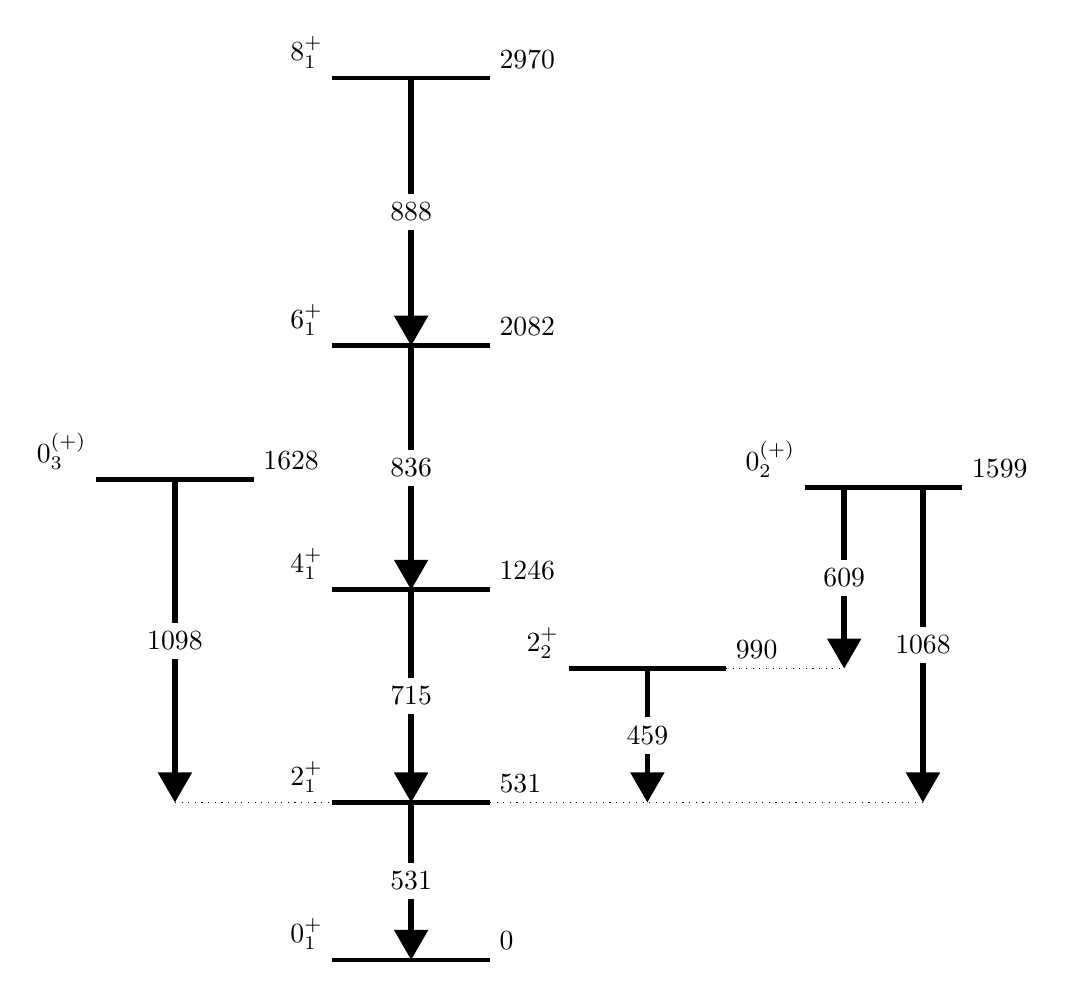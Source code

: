 \begin{tikzpicture}[
    level/.style = { ultra thick, black },
    connect/.style = { dotted, black },
    notice/.style = { draw, rectangle callout, callout relative pointer={#1} },
    label/.style = { text width=2cm }
    ]
    %%% Picture made by normalizing energy to the 2+ state (531) and choosing it to be 
    %%% 2 units of y in height.

    %%%
    %%% Ground state band
    %%%
    % Levels, states, energy
    \foreach \level / \state / \energy in {0/0_1^+/0, 2/2_1^+/531, 4.7/4_1^+/1246, 7.8/6_1^+/2082, 11.2/8_1^+/2970}
      { 
        \draw[level] (0,\level) -- (2,\level);
        \node at (0,\level) [anchor=south east] {$\state$};
        \node at (2,\level) [anchor=south west] {$\energy$};
      }
    % Gamma transitions
    \foreach \endlevel / \startlevel / \gamma in {0/2/531, 2/4.7/715, 4.7/7.8/836, 7.8/11.2/888}
      { 
        \draw[line width=2pt, ->, >=triangle 60] (1,\startlevel) -- node[fill=white] {\gamma} (1,\endlevel);
      }
    % Dotted lines
    \draw[connect] (-2,2) -- (0,2) (2,2) -- (7.5,2);
    %\draw[connect] (-2,11.2) -- (0,11.2) (2,11.2) -- (4,11.2);
    
    %%%
    %%% Left band
    %%%
    % Lower left band
    \coordinate (levelleft)  at (-3,6.1);
    \coordinate (levelright) at (-1,6.1);
    \draw[level] (levelleft) -- (levelright);
    \node at (levelleft)  [anchor=south east] {$0_3^{(+)}$};
    \node at (levelright) [anchor=south west] {1628};
    \draw[line width=2pt, ->, >=triangle 60] (-2,6.1) -- node[fill=white] {1098} (-2,2);
    %% Higher left band
    %\foreach \level / \state / \energy in {12.1/10^+/3211, 13.8/12^+/3653, 16.6/14^+/4404, 20.3/16^+/5398}
    %  { 
    %    \draw[level] (-3,\level) -- (-1,\level);
    %    \node at (-3,\level) [anchor=south east] {$\state$};
    %    \node at (-1,\level) [anchor=south west] {$\energy$};
    %  }
    %% Gamma transitions
    %\foreach \endlevel / \startlevel / \gamma in {12.1/13.8/442, 13.8/16.6/751, 16.6/20.3/994}
    %  { 
    %    \draw[line width=2pt, ->, >=triangle 60] (-2,\startlevel) -- node[fill=white] {\gamma} (-2,\endlevel);
    %  }
    %% First gamma transition
    %\draw[line width=2pt, ->, >=triangle 60] (-2,12.1) -- node[left=3pt] {241} (-2,11.2);

    %%%
    %%% 1st right band
    %%%
    % Lower 1st right band
    \coordinate (levelleft)  at (3,3.7);
    \coordinate (levelright) at (5,3.7);
    \draw[level] (levelleft) -- (levelright);
    \node at (levelleft)  [anchor=south east] {$2_2^+$};
    \node at (levelright) [anchor=south west] {990};
    \draw[line width=2pt, ->, >=triangle 60] (4,3.7) -- node[fill=white] {459} (4,2);
    % Dotted lines
    \draw[connect] (levelright) -- (6.5,3.7);
    %% Higher 1st right band; levels, states, energy
    %\foreach \level / \state / \energy in {11.9/10^+/3172, 14.3/12^+/3791, 18.5/14^+/4914}
    %  { 
    %    \draw[level] (3,\level) -- (5,\level);
    %    \node at (3,\level) [anchor=south east] {$\state$};
    %    \node at (5,\level) [anchor=south west] {$\energy$};
    %  }
    %% Gamma transitions
    %\foreach \endlevel / \startlevel / \gamma in {11.9/14.3/619, 14.3/18.5/1123}
    %  { 
    %    \draw[line width=2pt, ->, >=triangle 60] (4,\startlevel) -- node[fill=white] {\gamma} (4,\endlevel);
    %  }
    %% First gamma transition
    %\draw[line width=2pt, ->, >=triangle 60] (4,11.9) -- node[right=4pt] {202} (4,11.2);

    %%%
    %%% 2nd right band
    %%%
    \coordinate (levelleft)  at (6,6);
    \coordinate (levelright) at (8,6);
    \draw[level] (levelleft) -- (levelright);
    \node at (levelleft)  [anchor=south east] {$0_2^{(+)}$};
    \node at (levelright) [anchor=south west] {1599};
    \draw[line width=2pt, ->, >=triangle 60] (7.5,6) -- node[fill=white] {1068} (7.5,2);
    \draw[line width=2pt, ->, >=triangle 60] (6.5,6) -- node[fill=white] {609} (6.5,3.7);    
\end{tikzpicture}